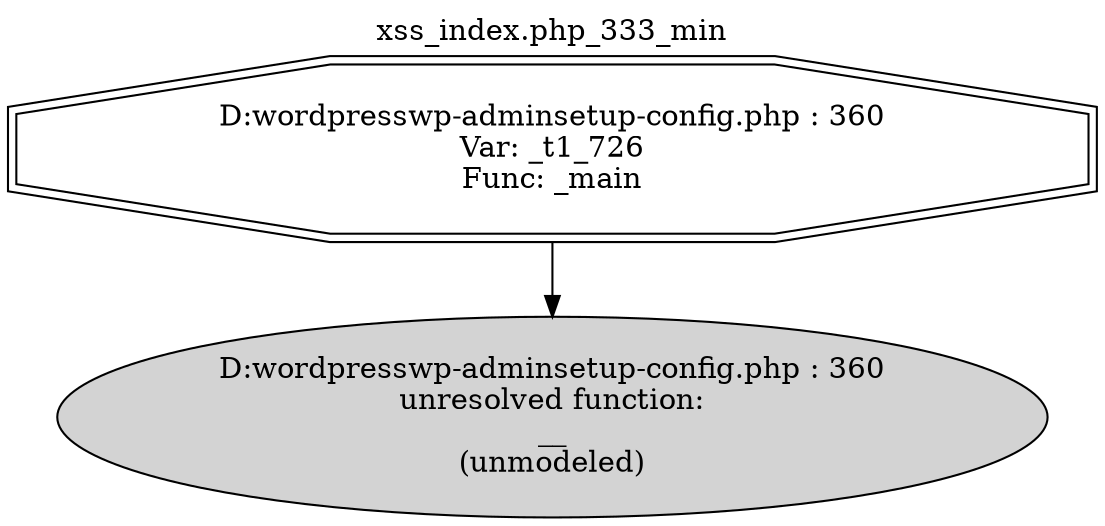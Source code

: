 digraph cfg {
  label="xss_index.php_333_min";
  labelloc=t;
  n1 [shape=doubleoctagon, label="D:\wordpress\wp-admin\setup-config.php : 360\nVar: _t1_726\nFunc: _main\n"];
  n2 [shape=ellipse, label="D:\wordpress\wp-admin\setup-config.php : 360\nunresolved function:\n__\n(unmodeled)\n",style=filled];
  n1 -> n2;
}
